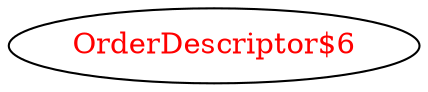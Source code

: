 digraph dependencyGraph {
 concentrate=true;
 ranksep="2.0";
 rankdir="LR"; 
 splines="ortho";
"OrderDescriptor$6" [fontcolor="red"];
}